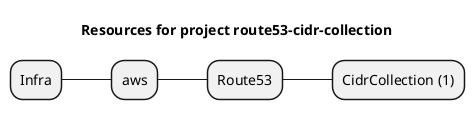 @startmindmap
title Resources for project route53-cidr-collection
skinparam monochrome true
+ Infra
++ aws
+++ Route53
++++ CidrCollection (1)
@endmindmap